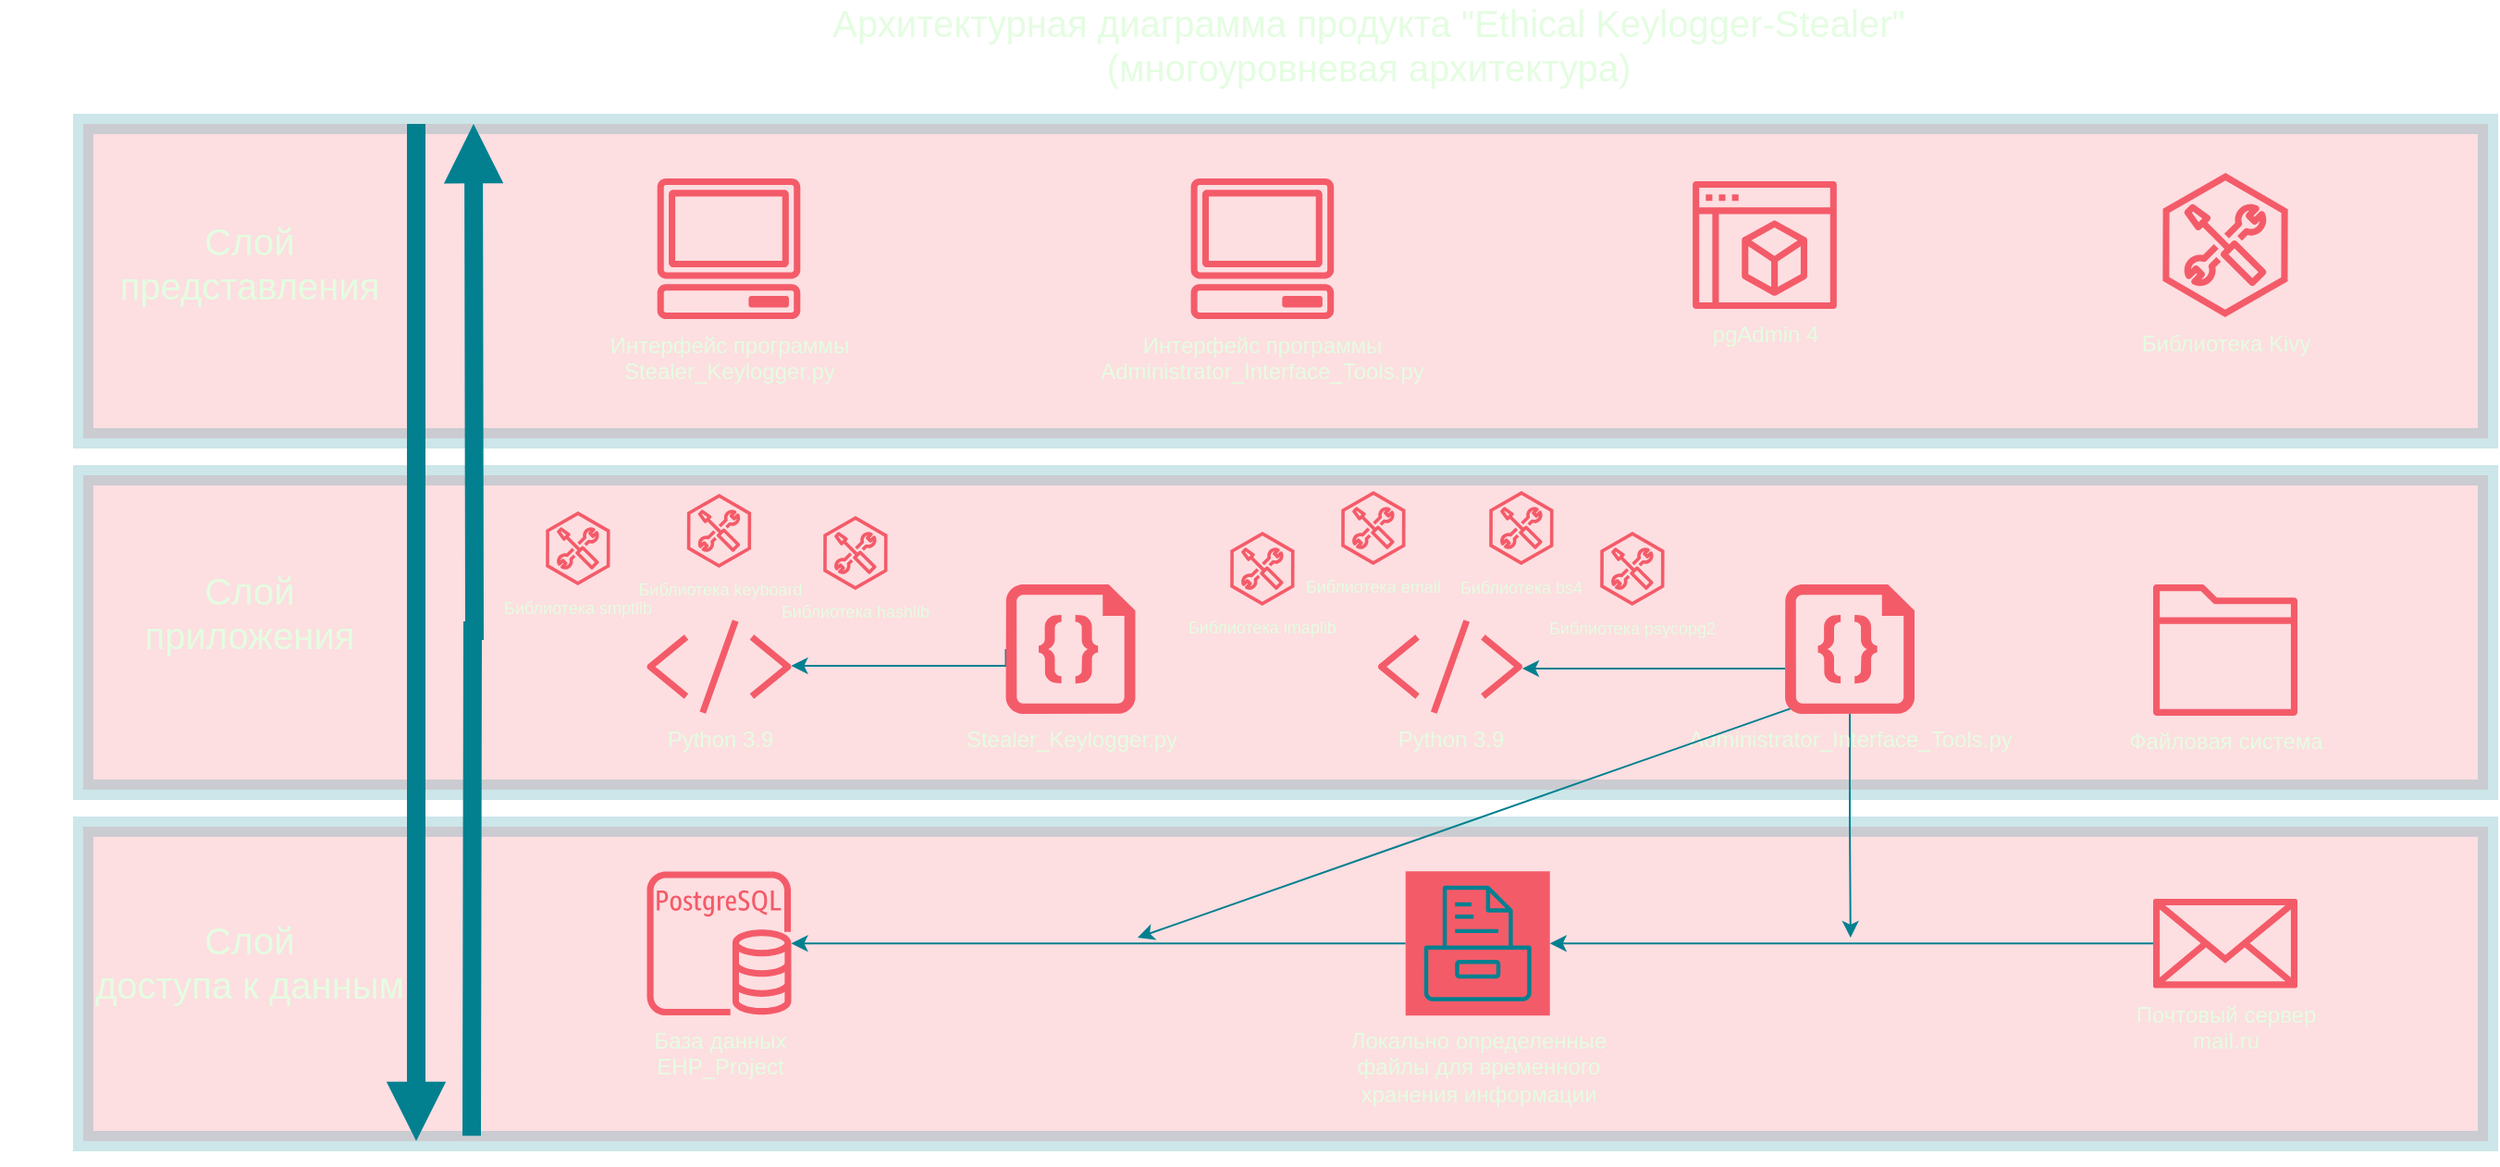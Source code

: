 <mxfile version="22.1.16" type="device">
  <diagram id="6a731a19-8d31-9384-78a2-239565b7b9f0" name="Page-1">
    <mxGraphModel dx="3825" dy="876" grid="1" gridSize="10" guides="1" tooltips="1" connect="1" arrows="1" fold="1" page="1" pageScale="1" pageWidth="2336" pageHeight="1654" background="none" math="0" shadow="0">
      <root>
        <mxCell id="0" />
        <mxCell id="1" parent="0" />
        <mxCell id="y2xdC5eJ9DVOGFncXR0_-2085" value="" style="rounded=0;whiteSpace=wrap;html=1;opacity=20;strokeWidth=11;strokeColor=#028090;labelBackgroundColor=none;fillColor=#F45B69;fontColor=#E4FDE1;" parent="1" vertex="1">
          <mxGeometry x="10" y="870" width="1300" height="170" as="geometry" />
        </mxCell>
        <mxCell id="y2xdC5eJ9DVOGFncXR0_-2127" value="" style="rounded=0;whiteSpace=wrap;html=1;opacity=20;strokeWidth=11;strokeColor=#028090;labelBackgroundColor=none;fillColor=#F45B69;fontColor=#E4FDE1;" parent="1" vertex="1">
          <mxGeometry x="10" y="1060" width="1300" height="170" as="geometry" />
        </mxCell>
        <mxCell id="y2xdC5eJ9DVOGFncXR0_-2128" value="" style="rounded=0;whiteSpace=wrap;html=1;opacity=20;strokeWidth=11;strokeColor=#028090;labelBackgroundColor=none;fillColor=#F45B69;fontColor=#E4FDE1;" parent="1" vertex="1">
          <mxGeometry x="10" y="1250" width="1300" height="170" as="geometry" />
        </mxCell>
        <mxCell id="y2xdC5eJ9DVOGFncXR0_-2088" value="Слой &lt;br&gt;представления" style="text;html=1;strokeColor=none;fillColor=none;align=center;verticalAlign=middle;whiteSpace=wrap;rounded=0;fontColor=#E4FDE1;fontSize=20;labelBackgroundColor=none;" parent="1" vertex="1">
          <mxGeometry x="-30" y="930" width="260" height="30" as="geometry" />
        </mxCell>
        <mxCell id="y2xdC5eJ9DVOGFncXR0_-2089" value="Слой &lt;br&gt;приложения" style="text;html=1;strokeColor=none;fillColor=none;align=center;verticalAlign=middle;whiteSpace=wrap;rounded=0;fontColor=#E4FDE1;fontSize=20;labelBackgroundColor=none;" parent="1" vertex="1">
          <mxGeometry x="-5" y="1119" width="210" height="30" as="geometry" />
        </mxCell>
        <mxCell id="y2xdC5eJ9DVOGFncXR0_-2090" value="Слой &lt;br&gt;доступа к&amp;nbsp;данным" style="text;html=1;strokeColor=none;fillColor=none;align=center;verticalAlign=middle;whiteSpace=wrap;rounded=0;fontColor=#E4FDE1;fontSize=20;labelBackgroundColor=none;" parent="1" vertex="1">
          <mxGeometry x="-35" y="1307.62" width="270" height="30" as="geometry" />
        </mxCell>
        <mxCell id="BYikdQxzMZZ9Y2JwMDmx-36" style="edgeStyle=orthogonalEdgeStyle;rounded=0;orthogonalLoop=1;jettySize=auto;html=1;strokeColor=#028090;fontColor=default;fillColor=#F45B69;labelBackgroundColor=none;" parent="1" edge="1">
          <mxGeometry relative="1" as="geometry">
            <mxPoint x="930" y="1164.5" as="sourcePoint" />
            <mxPoint x="788" y="1164.5" as="targetPoint" />
            <Array as="points">
              <mxPoint x="880" y="1164.5" />
              <mxPoint x="880" y="1164.5" />
            </Array>
          </mxGeometry>
        </mxCell>
        <mxCell id="xM-EMQUx0odetfZsN3hZ-5" style="edgeStyle=orthogonalEdgeStyle;rounded=0;orthogonalLoop=1;jettySize=auto;html=1;exitX=0.5;exitY=1;exitDx=0;exitDy=0;exitPerimeter=0;strokeColor=#028090;" edge="1" parent="1" source="y2xdC5eJ9DVOGFncXR0_-2098">
          <mxGeometry relative="1" as="geometry">
            <mxPoint x="965.4" y="1310" as="targetPoint" />
          </mxGeometry>
        </mxCell>
        <mxCell id="y2xdC5eJ9DVOGFncXR0_-2098" value="Administrator_Interface_Tools.py" style="verticalLabelPosition=bottom;html=1;verticalAlign=top;align=center;strokeColor=none;fillColor=#F45B69;shape=mxgraph.azure.code_file;pointerEvents=1;labelBackgroundColor=none;fontColor=#E4FDE1;" parent="1" vertex="1">
          <mxGeometry x="930" y="1119" width="70" height="70" as="geometry" />
        </mxCell>
        <mxCell id="pdSKcHvt9s82ujp51HvI-1" value="Архитектурная диаграмма продукта &quot;Ethical Keylogger-Stealer&quot; (многоуровневая архитектура)" style="text;html=1;strokeColor=none;fillColor=none;align=center;verticalAlign=middle;whiteSpace=wrap;rounded=0;fontColor=#E4FDE1;fontSize=20;labelBackgroundColor=none;" parent="1" vertex="1">
          <mxGeometry x="398" y="812" width="614.25" height="30" as="geometry" />
        </mxCell>
        <mxCell id="BYikdQxzMZZ9Y2JwMDmx-6" value="База данных&lt;br&gt;EHP_Project" style="sketch=0;outlineConnect=0;fontColor=#E4FDE1;fillColor=#F45B69;strokeColor=none;dashed=0;verticalLabelPosition=bottom;verticalAlign=top;align=center;fontSize=12;fontStyle=0;aspect=fixed;pointerEvents=1;shape=mxgraph.aws4.rds_postgresql_instance;html=1;labelBackgroundColor=none;" parent="1" vertex="1">
          <mxGeometry x="314.75" y="1274.12" width="78" height="78" as="geometry" />
        </mxCell>
        <mxCell id="BYikdQxzMZZ9Y2JwMDmx-8" style="edgeStyle=orthogonalEdgeStyle;rounded=0;orthogonalLoop=1;jettySize=auto;html=1;exitX=0;exitY=0.5;exitDx=0;exitDy=0;exitPerimeter=0;strokeColor=#028090;fontColor=default;fillColor=#F45B69;labelBackgroundColor=none;" parent="1" source="BYikdQxzMZZ9Y2JwMDmx-7" target="BYikdQxzMZZ9Y2JwMDmx-6" edge="1">
          <mxGeometry relative="1" as="geometry">
            <Array as="points">
              <mxPoint x="505" y="1313" />
            </Array>
          </mxGeometry>
        </mxCell>
        <mxCell id="BYikdQxzMZZ9Y2JwMDmx-7" value="Локально определенные&lt;br&gt;файлы для временного&lt;br&gt;хранения информации" style="sketch=0;points=[[0,0,0],[0.25,0,0],[0.5,0,0],[0.75,0,0],[1,0,0],[0,1,0],[0.25,1,0],[0.5,1,0],[0.75,1,0],[1,1,0],[0,0.25,0],[0,0.5,0],[0,0.75,0],[1,0.25,0],[1,0.5,0],[1,0.75,0]];outlineConnect=0;fontColor=#E4FDE1;fillColor=#F45B69;strokeColor=#028090;dashed=0;verticalLabelPosition=bottom;verticalAlign=top;align=center;html=1;fontSize=12;fontStyle=0;aspect=fixed;shape=mxgraph.aws4.resourceIcon;resIcon=mxgraph.aws4.storage;labelBackgroundColor=none;" parent="1" vertex="1">
          <mxGeometry x="724.87" y="1274.12" width="78" height="78" as="geometry" />
        </mxCell>
        <mxCell id="BYikdQxzMZZ9Y2JwMDmx-9" value="Почтовый сервер&lt;br&gt;mail.ru" style="sketch=0;outlineConnect=0;fontColor=#E4FDE1;fillColor=#F45B69;strokeColor=none;dashed=0;verticalLabelPosition=bottom;verticalAlign=top;align=center;html=1;fontSize=12;fontStyle=0;aspect=fixed;pointerEvents=1;shape=mxgraph.aws4.email_2;labelBackgroundColor=none;" parent="1" vertex="1">
          <mxGeometry x="1129" y="1288.62" width="78" height="49" as="geometry" />
        </mxCell>
        <mxCell id="BYikdQxzMZZ9Y2JwMDmx-10" style="edgeStyle=orthogonalEdgeStyle;rounded=0;orthogonalLoop=1;jettySize=auto;html=1;entryX=1;entryY=0.5;entryDx=0;entryDy=0;entryPerimeter=0;strokeColor=#028090;fontColor=default;fillColor=#F45B69;labelBackgroundColor=none;" parent="1" source="BYikdQxzMZZ9Y2JwMDmx-9" target="BYikdQxzMZZ9Y2JwMDmx-7" edge="1">
          <mxGeometry relative="1" as="geometry" />
        </mxCell>
        <mxCell id="BYikdQxzMZZ9Y2JwMDmx-11" value="pgAdmin 4&lt;br&gt;" style="sketch=0;outlineConnect=0;fontColor=#E4FDE1;fillColor=#F45B69;strokeColor=none;dashed=0;verticalLabelPosition=bottom;verticalAlign=top;align=center;fontSize=12;fontStyle=0;aspect=fixed;pointerEvents=1;shape=mxgraph.aws4.management_console2;html=1;labelBackgroundColor=none;" parent="1" vertex="1">
          <mxGeometry x="880" y="901" width="78" height="69" as="geometry" />
        </mxCell>
        <mxCell id="BYikdQxzMZZ9Y2JwMDmx-12" value="Интерфейс программы&lt;br style=&quot;border-color: var(--border-color);&quot;&gt;&lt;span style=&quot;&quot;&gt;Administrator_Interface_Tools.py&lt;/span&gt;" style="sketch=0;outlineConnect=0;fontColor=#E4FDE1;fillColor=#F45B69;strokeColor=none;dashed=0;verticalLabelPosition=bottom;verticalAlign=top;align=center;html=1;fontSize=12;fontStyle=0;aspect=fixed;pointerEvents=1;shape=mxgraph.aws4.client;labelBackgroundColor=none;" parent="1" vertex="1">
          <mxGeometry x="608.44" y="899.5" width="78" height="76" as="geometry" />
        </mxCell>
        <mxCell id="BYikdQxzMZZ9Y2JwMDmx-13" value="Интерфейс программы&lt;br style=&quot;border-color: var(--border-color);&quot;&gt;&lt;span style=&quot;&quot;&gt;Stealer_Keylogger.py&lt;/span&gt;" style="sketch=0;outlineConnect=0;fontColor=#E4FDE1;fillColor=#F45B69;strokeColor=none;dashed=0;verticalLabelPosition=bottom;verticalAlign=top;align=center;html=1;fontSize=12;fontStyle=0;aspect=fixed;pointerEvents=1;shape=mxgraph.aws4.client;labelBackgroundColor=none;" parent="1" vertex="1">
          <mxGeometry x="320" y="899.5" width="78" height="76" as="geometry" />
        </mxCell>
        <mxCell id="BYikdQxzMZZ9Y2JwMDmx-14" value="Библиотека Kivy" style="sketch=0;outlineConnect=0;fontColor=#E4FDE1;fillColor=#F45B69;strokeColor=none;dashed=0;verticalLabelPosition=bottom;verticalAlign=top;align=center;html=1;fontSize=12;fontStyle=0;aspect=fixed;pointerEvents=1;shape=mxgraph.aws4.external_toolkit;labelBackgroundColor=none;" parent="1" vertex="1">
          <mxGeometry x="1134" y="896.5" width="68" height="78" as="geometry" />
        </mxCell>
        <mxCell id="BYikdQxzMZZ9Y2JwMDmx-15" value="Библиотека smptlib" style="sketch=0;outlineConnect=0;fontColor=#E4FDE1;fillColor=#F45B69;strokeColor=none;dashed=0;verticalLabelPosition=bottom;verticalAlign=top;align=center;html=1;fontSize=9;fontStyle=0;aspect=fixed;pointerEvents=1;shape=mxgraph.aws4.external_toolkit;labelBackgroundColor=none;" parent="1" vertex="1">
          <mxGeometry x="260" y="1079.5" width="34.87" height="40" as="geometry" />
        </mxCell>
        <mxCell id="BYikdQxzMZZ9Y2JwMDmx-17" value="Python 3.9" style="sketch=0;outlineConnect=0;fontColor=#E4FDE1;fillColor=#F45B69;strokeColor=none;dashed=0;verticalLabelPosition=bottom;verticalAlign=top;align=center;html=1;fontSize=12;fontStyle=0;aspect=fixed;pointerEvents=1;shape=mxgraph.aws4.programming_language;labelBackgroundColor=none;" parent="1" vertex="1">
          <mxGeometry x="314.74" y="1138" width="78" height="51" as="geometry" />
        </mxCell>
        <mxCell id="BYikdQxzMZZ9Y2JwMDmx-29" style="edgeStyle=orthogonalEdgeStyle;rounded=0;orthogonalLoop=1;jettySize=auto;html=1;exitX=0;exitY=0.5;exitDx=0;exitDy=0;exitPerimeter=0;strokeColor=#028090;fontColor=default;fillColor=#F45B69;labelBackgroundColor=none;" parent="1" source="BYikdQxzMZZ9Y2JwMDmx-19" target="BYikdQxzMZZ9Y2JwMDmx-17" edge="1">
          <mxGeometry relative="1" as="geometry">
            <Array as="points">
              <mxPoint x="509" y="1163" />
            </Array>
          </mxGeometry>
        </mxCell>
        <mxCell id="BYikdQxzMZZ9Y2JwMDmx-19" value="Stealer_Keylogger.py" style="verticalLabelPosition=bottom;html=1;verticalAlign=top;align=center;strokeColor=none;fillColor=#F45B69;shape=mxgraph.azure.code_file;pointerEvents=1;labelBackgroundColor=none;fontColor=#E4FDE1;" parent="1" vertex="1">
          <mxGeometry x="508.75" y="1119" width="70" height="70" as="geometry" />
        </mxCell>
        <mxCell id="BYikdQxzMZZ9Y2JwMDmx-27" value="Библиотека hashlib" style="sketch=0;outlineConnect=0;fontColor=#E4FDE1;fillColor=#F45B69;strokeColor=none;dashed=0;verticalLabelPosition=bottom;verticalAlign=top;align=center;html=1;fontSize=9;fontStyle=0;aspect=fixed;pointerEvents=1;shape=mxgraph.aws4.external_toolkit;labelBackgroundColor=none;" parent="1" vertex="1">
          <mxGeometry x="410" y="1082" width="34.87" height="40" as="geometry" />
        </mxCell>
        <mxCell id="BYikdQxzMZZ9Y2JwMDmx-28" value="Библиотека keyboard" style="sketch=0;outlineConnect=0;fontColor=#E4FDE1;fillColor=#F45B69;strokeColor=none;dashed=0;verticalLabelPosition=bottom;verticalAlign=top;align=center;html=1;fontSize=9;fontStyle=0;aspect=fixed;pointerEvents=1;shape=mxgraph.aws4.external_toolkit;labelBackgroundColor=none;" parent="1" vertex="1">
          <mxGeometry x="336.31" y="1070" width="34.87" height="40" as="geometry" />
        </mxCell>
        <mxCell id="BYikdQxzMZZ9Y2JwMDmx-30" value="Библиотека imaplib" style="sketch=0;outlineConnect=0;fontColor=#E4FDE1;fillColor=#F45B69;strokeColor=none;dashed=0;verticalLabelPosition=bottom;verticalAlign=top;align=center;fontSize=9;fontStyle=0;aspect=fixed;pointerEvents=1;shape=mxgraph.aws4.external_toolkit;labelBackgroundColor=none;" parent="1" vertex="1">
          <mxGeometry x="630" y="1090.5" width="34.87" height="40" as="geometry" />
        </mxCell>
        <mxCell id="BYikdQxzMZZ9Y2JwMDmx-31" value="Python 3.9" style="sketch=0;outlineConnect=0;fontColor=#E4FDE1;fillColor=#F45B69;strokeColor=none;dashed=0;verticalLabelPosition=bottom;verticalAlign=top;align=center;html=1;fontSize=12;fontStyle=0;aspect=fixed;pointerEvents=1;shape=mxgraph.aws4.programming_language;labelBackgroundColor=none;" parent="1" vertex="1">
          <mxGeometry x="710" y="1138" width="78" height="51" as="geometry" />
        </mxCell>
        <mxCell id="BYikdQxzMZZ9Y2JwMDmx-32" value="Библиотека&amp;nbsp;psycopg2" style="sketch=0;outlineConnect=0;fontColor=#E4FDE1;fillColor=#F45B69;strokeColor=none;dashed=0;verticalLabelPosition=bottom;verticalAlign=top;align=center;html=1;fontSize=9;fontStyle=0;aspect=fixed;pointerEvents=1;shape=mxgraph.aws4.external_toolkit;labelBackgroundColor=none;" parent="1" vertex="1">
          <mxGeometry x="830" y="1090.5" width="34.87" height="40" as="geometry" />
        </mxCell>
        <mxCell id="BYikdQxzMZZ9Y2JwMDmx-33" value="Библиотека email" style="sketch=0;outlineConnect=0;fontColor=#E4FDE1;fillColor=#F45B69;strokeColor=none;dashed=0;verticalLabelPosition=bottom;verticalAlign=top;align=center;fontSize=9;fontStyle=0;aspect=fixed;pointerEvents=1;shape=mxgraph.aws4.external_toolkit;labelBackgroundColor=none;" parent="1" vertex="1">
          <mxGeometry x="690" y="1068.5" width="34.87" height="40" as="geometry" />
        </mxCell>
        <mxCell id="BYikdQxzMZZ9Y2JwMDmx-34" value="Библиотека&amp;nbsp;bs4" style="sketch=0;outlineConnect=0;fontColor=#E4FDE1;fillColor=#F45B69;strokeColor=none;dashed=0;verticalLabelPosition=bottom;verticalAlign=top;align=center;html=1;fontSize=9;fontStyle=0;aspect=fixed;pointerEvents=1;shape=mxgraph.aws4.external_toolkit;labelBackgroundColor=none;" parent="1" vertex="1">
          <mxGeometry x="770.0" y="1068.5" width="34.87" height="40" as="geometry" />
        </mxCell>
        <mxCell id="BYikdQxzMZZ9Y2JwMDmx-37" value="Файловая система" style="sketch=0;outlineConnect=0;fontColor=#E4FDE1;fillColor=#F45B69;strokeColor=none;dashed=0;verticalLabelPosition=bottom;verticalAlign=top;align=center;html=1;fontSize=12;fontStyle=0;aspect=fixed;pointerEvents=1;shape=mxgraph.aws4.folder;labelBackgroundColor=none;" parent="1" vertex="1">
          <mxGeometry x="1129" y="1119" width="78" height="71" as="geometry" />
        </mxCell>
        <mxCell id="BYikdQxzMZZ9Y2JwMDmx-39" value="" style="edgeStyle=orthogonalEdgeStyle;html=1;endArrow=none;elbow=vertical;startArrow=block;startFill=1;strokeColor=#028090;rounded=0;fontColor=default;fillColor=#F45B69;fontSize=20;strokeWidth=10;labelBackgroundColor=none;" parent="1" edge="1">
          <mxGeometry width="100" relative="1" as="geometry">
            <mxPoint x="190" y="1420" as="sourcePoint" />
            <mxPoint x="190" y="870" as="targetPoint" />
            <Array as="points">
              <mxPoint x="190" y="1150" />
              <mxPoint x="190" y="1150" />
            </Array>
          </mxGeometry>
        </mxCell>
        <mxCell id="BYikdQxzMZZ9Y2JwMDmx-40" value="" style="edgeStyle=orthogonalEdgeStyle;html=1;endArrow=none;elbow=vertical;startArrow=block;startFill=1;strokeColor=#028090;rounded=0;fontColor=default;fillColor=#F45B69;fontSize=20;strokeWidth=10;exitX=0.97;exitY=0.017;exitDx=0;exitDy=0;exitPerimeter=0;labelBackgroundColor=none;" parent="1" edge="1">
          <mxGeometry width="100" relative="1" as="geometry">
            <mxPoint x="221" y="870.0" as="sourcePoint" />
            <mxPoint x="220" y="1417.11" as="targetPoint" />
          </mxGeometry>
        </mxCell>
        <mxCell id="BYikdQxzMZZ9Y2JwMDmx-41" style="edgeStyle=orthogonalEdgeStyle;rounded=0;orthogonalLoop=1;jettySize=auto;html=1;exitX=0.5;exitY=1;exitDx=0;exitDy=0;strokeColor=#028090;fontColor=default;fillColor=#F45B69;labelBackgroundColor=none;" parent="1" source="y2xdC5eJ9DVOGFncXR0_-2089" target="y2xdC5eJ9DVOGFncXR0_-2089" edge="1">
          <mxGeometry relative="1" as="geometry" />
        </mxCell>
        <mxCell id="xM-EMQUx0odetfZsN3hZ-7" value="" style="endArrow=classic;html=1;rounded=0;exitX=0.04;exitY=0.96;exitDx=0;exitDy=0;exitPerimeter=0;strokeColor=#028090;" edge="1" parent="1" source="y2xdC5eJ9DVOGFncXR0_-2098">
          <mxGeometry width="50" height="50" relative="1" as="geometry">
            <mxPoint x="760" y="1320" as="sourcePoint" />
            <mxPoint x="580" y="1310" as="targetPoint" />
          </mxGeometry>
        </mxCell>
      </root>
    </mxGraphModel>
  </diagram>
</mxfile>

